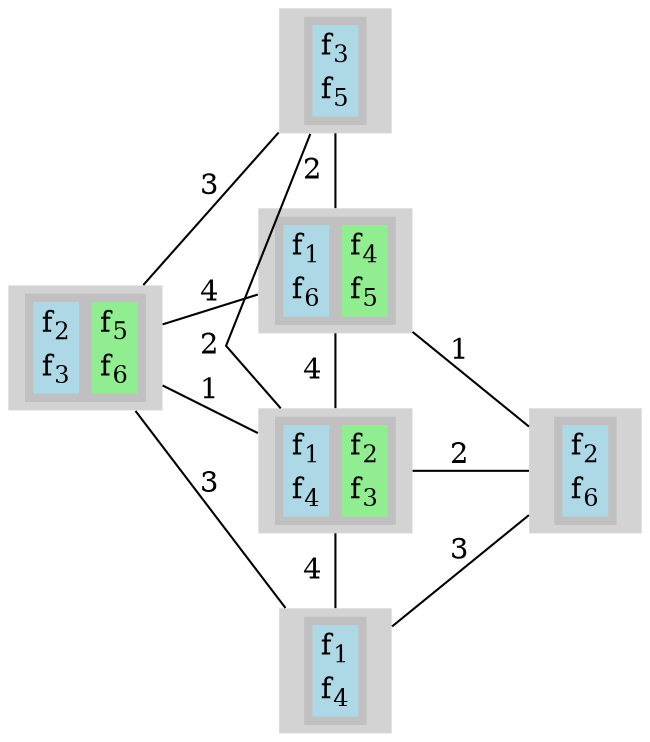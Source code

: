 digraph G
{
ranksep = "equally"
rankdir = LR
node [shape=none]
{rank = same; 1; };
{rank = same; 2; 3; 5; 6; };
{rank = same; 4; };
1[style=filled
label=<
<TABLE BORDER="0" BGCOLOR="gray">
<TR>
<TD>
<TABLE BORDER="0" BGCOLOR="lightblue">
<TR><TD PORT="f4" BGCOLOR="lightblue">f<SUB>2</SUB></TD></TR>
<TR><TD PORT="f7" BGCOLOR="lightblue">f<SUB>3</SUB></TD></TR>
</TABLE>
</TD>
<TD>
<TABLE BORDER="0" BGCOLOR="lightgreen">
<TR><TD PORT="f13" BGCOLOR="lightgreen">f<SUB>5</SUB></TD></TR>
<TR><TD PORT="f18" BGCOLOR="lightgreen">f<SUB>6</SUB></TD></TR>
</TABLE>
</TD>
</TR>
</TABLE>>]

2[style=filled
label=<
<TABLE BORDER="0" BGCOLOR="gray">
<TR>
<TD>
<TABLE BORDER="0" BGCOLOR="lightblue">
<TR><TD PORT="f8" BGCOLOR="lightblue">f<SUB>3</SUB></TD></TR>
<TR><TD PORT="f15" BGCOLOR="lightblue">f<SUB>5</SUB></TD></TR>
</TABLE>
</TD>
</TR>
</TABLE>>]

3[style=filled
label=<
<TABLE BORDER="0" BGCOLOR="gray">
<TR>
<TD>
<TABLE BORDER="0" BGCOLOR="lightblue">
<TR><TD PORT="f1" BGCOLOR="lightblue">f<SUB>1</SUB></TD></TR>
<TR><TD PORT="f16" BGCOLOR="lightblue">f<SUB>6</SUB></TD></TR>
</TABLE>
</TD>
<TD>
<TABLE BORDER="0" BGCOLOR="lightgreen">
<TR><TD PORT="f10" BGCOLOR="lightgreen">f<SUB>4</SUB></TD></TR>
<TR><TD PORT="f14" BGCOLOR="lightgreen">f<SUB>5</SUB></TD></TR>
</TABLE>
</TD>
</TR>
</TABLE>>]

5[style=filled
label=<
<TABLE BORDER="0" BGCOLOR="gray">
<TR>
<TD>
<TABLE BORDER="0" BGCOLOR="lightblue">
<TR><TD PORT="f2" BGCOLOR="lightblue">f<SUB>1</SUB></TD></TR>
<TR><TD PORT="f11" BGCOLOR="lightblue">f<SUB>4</SUB></TD></TR>
</TABLE>
</TD>
<TD>
<TABLE BORDER="0" BGCOLOR="lightgreen">
<TR><TD PORT="f6" BGCOLOR="lightgreen">f<SUB>2</SUB></TD></TR>
<TR><TD PORT="f9" BGCOLOR="lightgreen">f<SUB>3</SUB></TD></TR>
</TABLE>
</TD>
</TR>
</TABLE>>]

6[style=filled
label=<
<TABLE BORDER="0" BGCOLOR="gray">
<TR>
<TD>
<TABLE BORDER="0" BGCOLOR="lightblue">
<TR><TD PORT="f3" BGCOLOR="lightblue">f<SUB>1</SUB></TD></TR>
<TR><TD PORT="f12" BGCOLOR="lightblue">f<SUB>4</SUB></TD></TR>
</TABLE>
</TD>
</TR>
</TABLE>>]

4[style=filled
label=<
<TABLE BORDER="0" BGCOLOR="gray">
<TR>
<TD>
<TABLE BORDER="0" BGCOLOR="lightblue">
<TR><TD PORT="f5" BGCOLOR="lightblue">f<SUB>2</SUB></TD></TR>
<TR><TD PORT="f17" BGCOLOR="lightblue">f<SUB>6</SUB></TD></TR>
</TABLE>
</TD>
</TR>
</TABLE>>]

1 -> 2[label="3" dir = none]
1 -> 3[label="4" dir = none]
1 -> 5[label="1" dir = none]
1 -> 6[label="3" dir = none]
2 -> 3[label="2" dir = none]
2 -> 5[label="2" dir = none]
3 -> 4[label="1" dir = none]
3 -> 5[label="4" dir = none]
4 -> 5[label="2" dir = none]
4 -> 6[label="3" dir = none]
5 -> 6[label="4" dir = none]
splines=false
}